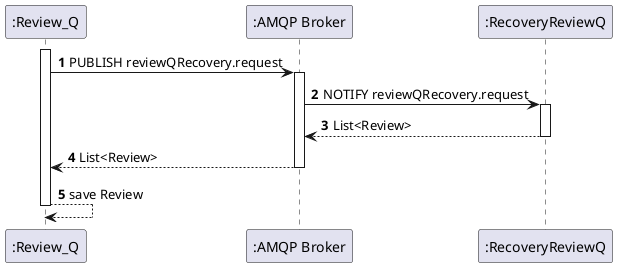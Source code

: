 @startuml
'https://plantuml.com/sequence-diagram


autonumber

participant ":Review_Q" as rev
participant ":AMQP Broker" as bro
participant ":RecoveryReviewQ" as rc



activate rev
rev -> bro: PUBLISH reviewQRecovery.request
activate bro
bro -> rc: NOTIFY reviewQRecovery.request
activate rc
rc --> bro: List<Review>
deactivate rc
bro --> rev: List<Review>
deactivate bro
rev --> rev: save Review
deactivate rev



@enduml